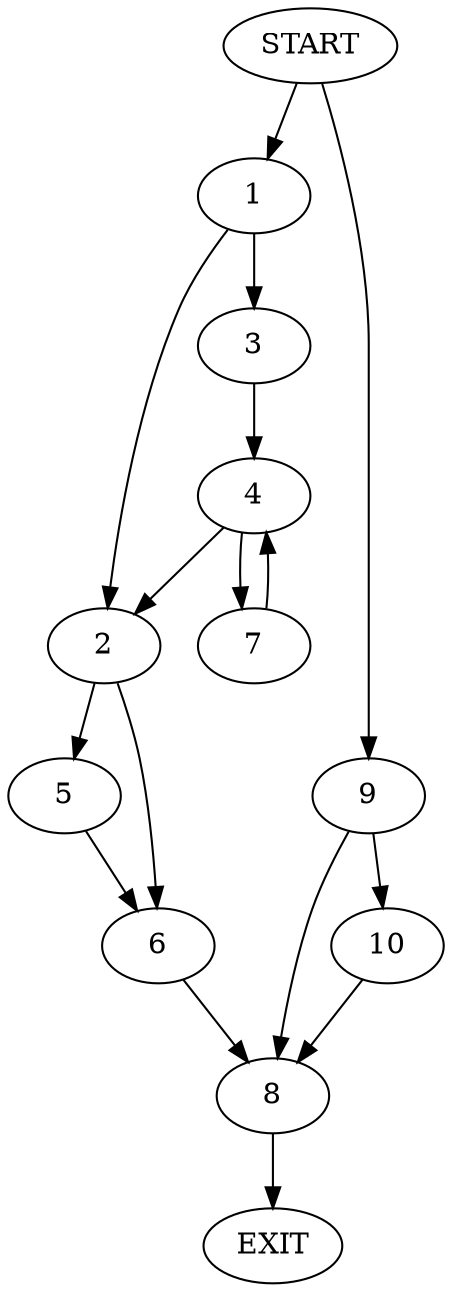 digraph {
0 [label="START"]
11 [label="EXIT"]
0 -> 1
1 -> 2
1 -> 3
3 -> 4
2 -> 5
2 -> 6
4 -> 2
4 -> 7
7 -> 4
6 -> 8
5 -> 6
8 -> 11
0 -> 9
9 -> 10
9 -> 8
10 -> 8
}
